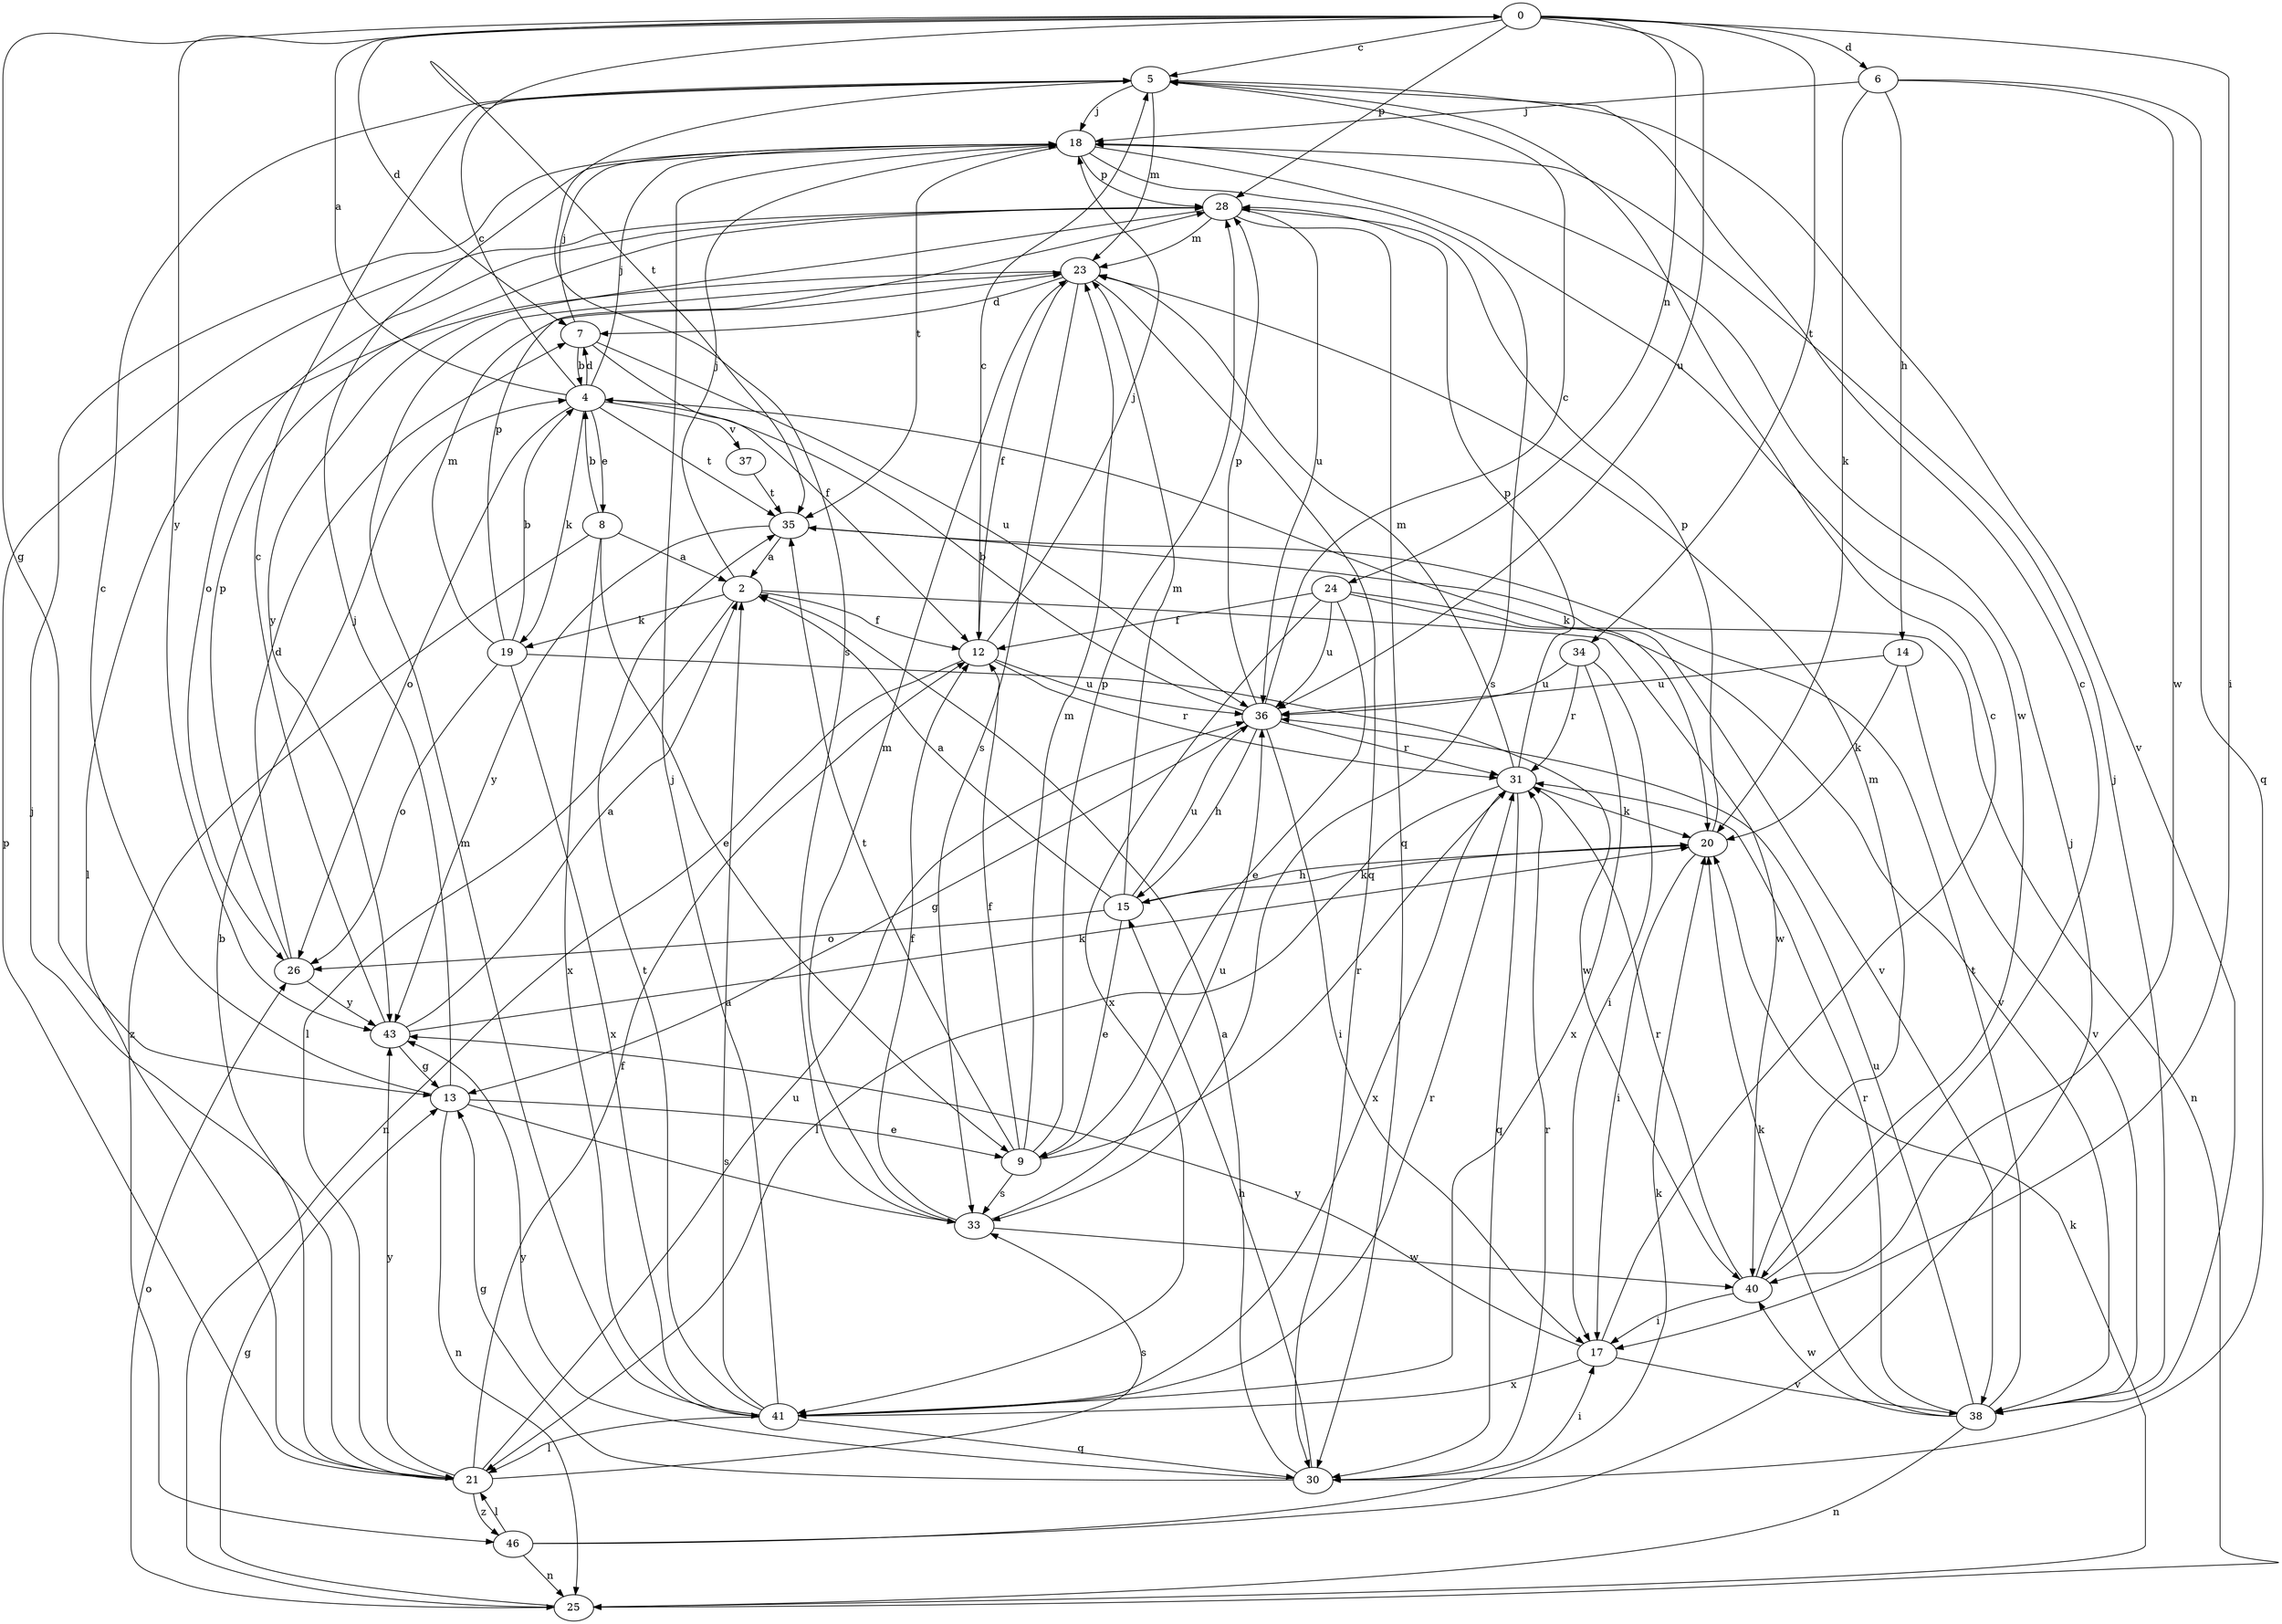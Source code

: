 strict digraph  {
0;
2;
4;
5;
6;
7;
8;
9;
12;
13;
14;
15;
17;
18;
19;
20;
21;
23;
24;
25;
26;
28;
30;
31;
33;
34;
35;
36;
37;
38;
40;
41;
43;
46;
0 -> 5  [label=c];
0 -> 6  [label=d];
0 -> 7  [label=d];
0 -> 13  [label=g];
0 -> 17  [label=i];
0 -> 24  [label=n];
0 -> 28  [label=p];
0 -> 34  [label=t];
0 -> 35  [label=t];
0 -> 36  [label=u];
0 -> 43  [label=y];
2 -> 12  [label=f];
2 -> 18  [label=j];
2 -> 19  [label=k];
2 -> 21  [label=l];
2 -> 40  [label=w];
4 -> 0  [label=a];
4 -> 5  [label=c];
4 -> 7  [label=d];
4 -> 8  [label=e];
4 -> 18  [label=j];
4 -> 19  [label=k];
4 -> 20  [label=k];
4 -> 26  [label=o];
4 -> 35  [label=t];
4 -> 37  [label=v];
5 -> 18  [label=j];
5 -> 23  [label=m];
5 -> 33  [label=s];
5 -> 38  [label=v];
6 -> 14  [label=h];
6 -> 18  [label=j];
6 -> 20  [label=k];
6 -> 30  [label=q];
6 -> 40  [label=w];
7 -> 4  [label=b];
7 -> 12  [label=f];
7 -> 18  [label=j];
7 -> 36  [label=u];
8 -> 2  [label=a];
8 -> 4  [label=b];
8 -> 9  [label=e];
8 -> 41  [label=x];
8 -> 46  [label=z];
9 -> 12  [label=f];
9 -> 23  [label=m];
9 -> 28  [label=p];
9 -> 31  [label=r];
9 -> 33  [label=s];
9 -> 35  [label=t];
12 -> 5  [label=c];
12 -> 18  [label=j];
12 -> 25  [label=n];
12 -> 31  [label=r];
12 -> 36  [label=u];
13 -> 5  [label=c];
13 -> 9  [label=e];
13 -> 18  [label=j];
13 -> 25  [label=n];
13 -> 33  [label=s];
14 -> 20  [label=k];
14 -> 36  [label=u];
14 -> 38  [label=v];
15 -> 2  [label=a];
15 -> 9  [label=e];
15 -> 20  [label=k];
15 -> 23  [label=m];
15 -> 26  [label=o];
15 -> 36  [label=u];
17 -> 5  [label=c];
17 -> 38  [label=v];
17 -> 41  [label=x];
17 -> 43  [label=y];
18 -> 28  [label=p];
18 -> 33  [label=s];
18 -> 35  [label=t];
18 -> 40  [label=w];
19 -> 4  [label=b];
19 -> 23  [label=m];
19 -> 26  [label=o];
19 -> 28  [label=p];
19 -> 40  [label=w];
19 -> 41  [label=x];
20 -> 15  [label=h];
20 -> 17  [label=i];
20 -> 28  [label=p];
21 -> 4  [label=b];
21 -> 12  [label=f];
21 -> 18  [label=j];
21 -> 28  [label=p];
21 -> 33  [label=s];
21 -> 36  [label=u];
21 -> 43  [label=y];
21 -> 46  [label=z];
23 -> 7  [label=d];
23 -> 12  [label=f];
23 -> 21  [label=l];
23 -> 30  [label=q];
23 -> 33  [label=s];
24 -> 9  [label=e];
24 -> 12  [label=f];
24 -> 25  [label=n];
24 -> 36  [label=u];
24 -> 38  [label=v];
24 -> 41  [label=x];
25 -> 13  [label=g];
25 -> 20  [label=k];
25 -> 26  [label=o];
26 -> 7  [label=d];
26 -> 28  [label=p];
26 -> 43  [label=y];
28 -> 23  [label=m];
28 -> 26  [label=o];
28 -> 30  [label=q];
28 -> 36  [label=u];
28 -> 43  [label=y];
30 -> 2  [label=a];
30 -> 13  [label=g];
30 -> 15  [label=h];
30 -> 17  [label=i];
30 -> 31  [label=r];
30 -> 43  [label=y];
31 -> 20  [label=k];
31 -> 21  [label=l];
31 -> 23  [label=m];
31 -> 28  [label=p];
31 -> 30  [label=q];
31 -> 41  [label=x];
33 -> 12  [label=f];
33 -> 23  [label=m];
33 -> 36  [label=u];
33 -> 40  [label=w];
34 -> 17  [label=i];
34 -> 31  [label=r];
34 -> 36  [label=u];
34 -> 41  [label=x];
35 -> 2  [label=a];
35 -> 38  [label=v];
35 -> 43  [label=y];
36 -> 4  [label=b];
36 -> 5  [label=c];
36 -> 13  [label=g];
36 -> 15  [label=h];
36 -> 17  [label=i];
36 -> 28  [label=p];
36 -> 31  [label=r];
37 -> 35  [label=t];
38 -> 18  [label=j];
38 -> 20  [label=k];
38 -> 25  [label=n];
38 -> 31  [label=r];
38 -> 35  [label=t];
38 -> 36  [label=u];
38 -> 40  [label=w];
40 -> 5  [label=c];
40 -> 17  [label=i];
40 -> 23  [label=m];
40 -> 31  [label=r];
41 -> 2  [label=a];
41 -> 18  [label=j];
41 -> 21  [label=l];
41 -> 23  [label=m];
41 -> 30  [label=q];
41 -> 31  [label=r];
41 -> 35  [label=t];
43 -> 2  [label=a];
43 -> 5  [label=c];
43 -> 13  [label=g];
43 -> 20  [label=k];
46 -> 18  [label=j];
46 -> 20  [label=k];
46 -> 21  [label=l];
46 -> 25  [label=n];
}
